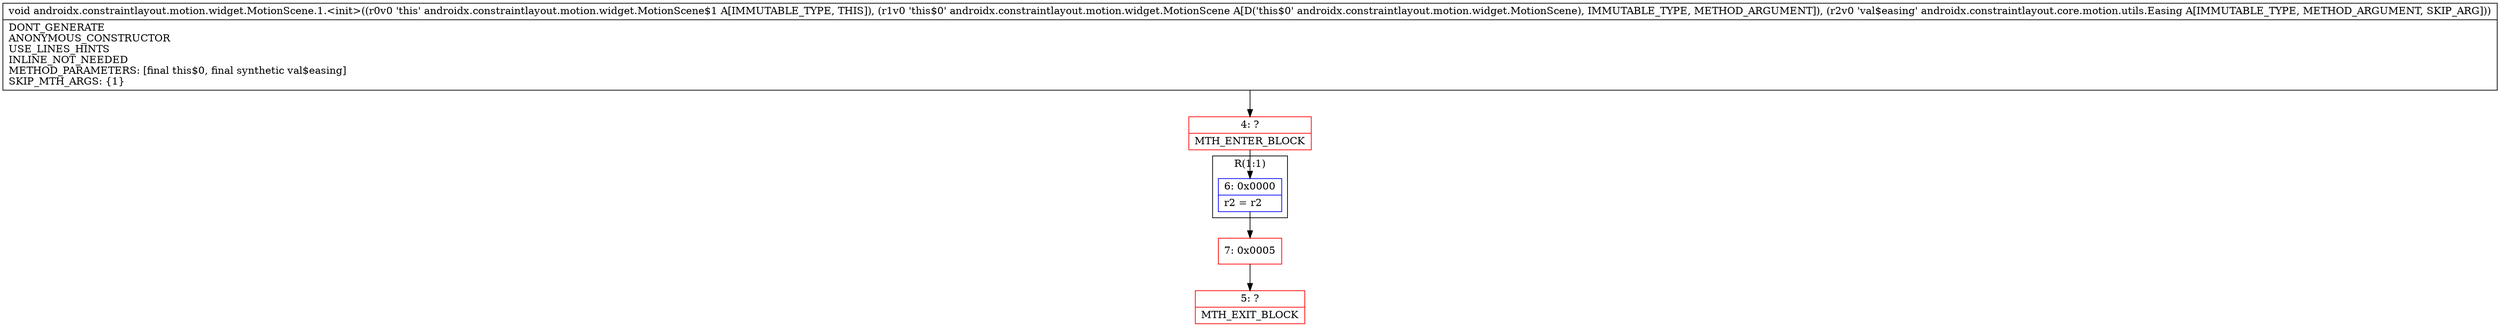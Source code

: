 digraph "CFG forandroidx.constraintlayout.motion.widget.MotionScene.1.\<init\>(Landroidx\/constraintlayout\/motion\/widget\/MotionScene;Landroidx\/constraintlayout\/core\/motion\/utils\/Easing;)V" {
subgraph cluster_Region_2128008806 {
label = "R(1:1)";
node [shape=record,color=blue];
Node_6 [shape=record,label="{6\:\ 0x0000|r2 = r2\l}"];
}
Node_4 [shape=record,color=red,label="{4\:\ ?|MTH_ENTER_BLOCK\l}"];
Node_7 [shape=record,color=red,label="{7\:\ 0x0005}"];
Node_5 [shape=record,color=red,label="{5\:\ ?|MTH_EXIT_BLOCK\l}"];
MethodNode[shape=record,label="{void androidx.constraintlayout.motion.widget.MotionScene.1.\<init\>((r0v0 'this' androidx.constraintlayout.motion.widget.MotionScene$1 A[IMMUTABLE_TYPE, THIS]), (r1v0 'this$0' androidx.constraintlayout.motion.widget.MotionScene A[D('this$0' androidx.constraintlayout.motion.widget.MotionScene), IMMUTABLE_TYPE, METHOD_ARGUMENT]), (r2v0 'val$easing' androidx.constraintlayout.core.motion.utils.Easing A[IMMUTABLE_TYPE, METHOD_ARGUMENT, SKIP_ARG]))  | DONT_GENERATE\lANONYMOUS_CONSTRUCTOR\lUSE_LINES_HINTS\lINLINE_NOT_NEEDED\lMETHOD_PARAMETERS: [final this$0, final synthetic val$easing]\lSKIP_MTH_ARGS: \{1\}\l}"];
MethodNode -> Node_4;Node_6 -> Node_7;
Node_4 -> Node_6;
Node_7 -> Node_5;
}

